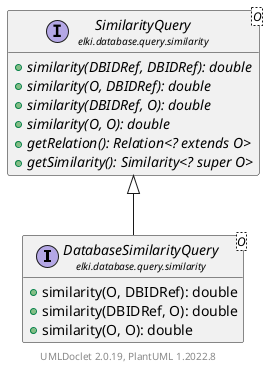 @startuml
    remove .*\.(Instance|Par|Parameterizer|Factory)$
    set namespaceSeparator none
    hide empty fields
    hide empty methods

    interface "<size:14>DatabaseSimilarityQuery\n<size:10>elki.database.query.similarity" as elki.database.query.similarity.DatabaseSimilarityQuery<O> [[DatabaseSimilarityQuery.html]] {
        +similarity(O, DBIDRef): double
        +similarity(DBIDRef, O): double
        +similarity(O, O): double
    }

    interface "<size:14>SimilarityQuery\n<size:10>elki.database.query.similarity" as elki.database.query.similarity.SimilarityQuery<O> [[SimilarityQuery.html]] {
        {abstract} +similarity(DBIDRef, DBIDRef): double
        {abstract} +similarity(O, DBIDRef): double
        {abstract} +similarity(DBIDRef, O): double
        {abstract} +similarity(O, O): double
        {abstract} +getRelation(): Relation<? extends O>
        {abstract} +getSimilarity(): Similarity<? super O>
    }

    elki.database.query.similarity.SimilarityQuery <|-- elki.database.query.similarity.DatabaseSimilarityQuery

    center footer UMLDoclet 2.0.19, PlantUML 1.2022.8
@enduml
